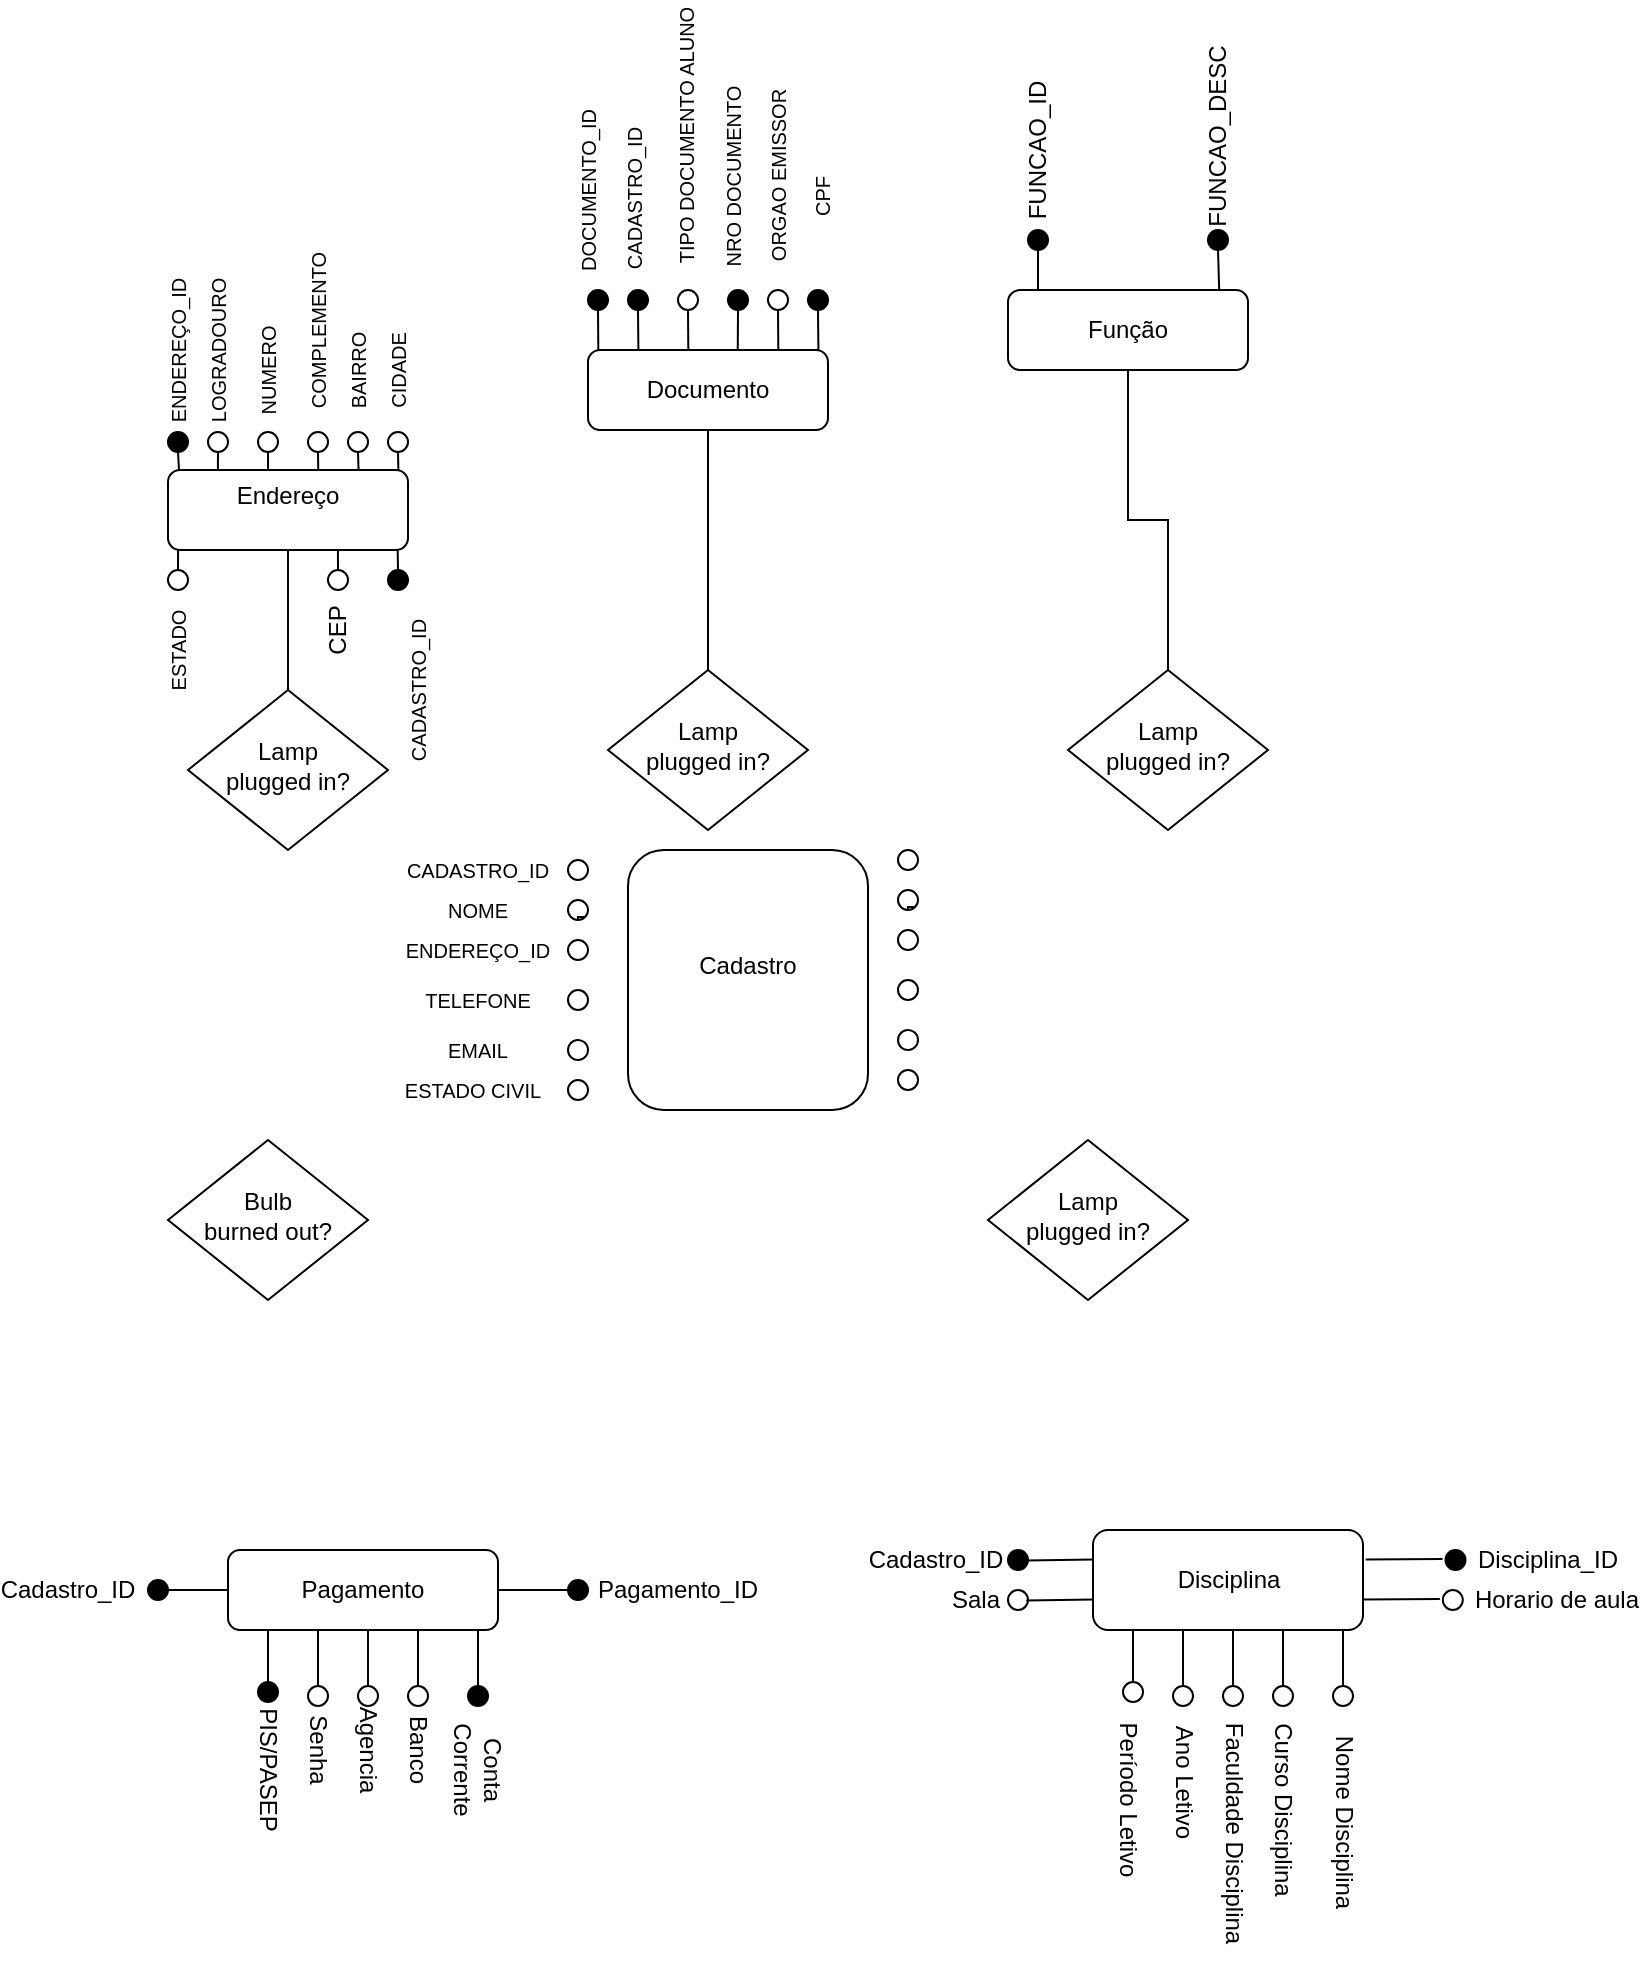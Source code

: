 <mxfile version="14.9.8" type="github">
  <diagram id="C5RBs43oDa-KdzZeNtuy" name="Page-1">
    <mxGraphModel dx="1581" dy="1414" grid="1" gridSize="10" guides="1" tooltips="1" connect="1" arrows="1" fold="1" page="1" pageScale="1" pageWidth="827" pageHeight="1169" math="0" shadow="0">
      <root>
        <mxCell id="WIyWlLk6GJQsqaUBKTNV-0" />
        <mxCell id="WIyWlLk6GJQsqaUBKTNV-1" parent="WIyWlLk6GJQsqaUBKTNV-0" />
        <mxCell id="n9vH3qTKTggAe4fT9s5i-17" style="edgeStyle=orthogonalEdgeStyle;rounded=0;orthogonalLoop=1;jettySize=auto;html=1;exitX=0.5;exitY=1;exitDx=0;exitDy=0;entryX=0.5;entryY=0;entryDx=0;entryDy=0;endArrow=none;endFill=0;" edge="1" parent="WIyWlLk6GJQsqaUBKTNV-1" source="WIyWlLk6GJQsqaUBKTNV-3" target="n9vH3qTKTggAe4fT9s5i-4">
          <mxGeometry relative="1" as="geometry" />
        </mxCell>
        <mxCell id="WIyWlLk6GJQsqaUBKTNV-3" value="&lt;div&gt;Endereço&lt;/div&gt;&lt;div&gt;&lt;br&gt;&lt;/div&gt;" style="rounded=1;whiteSpace=wrap;html=1;fontSize=12;glass=0;strokeWidth=1;shadow=0;" parent="WIyWlLk6GJQsqaUBKTNV-1" vertex="1">
          <mxGeometry x="30" y="170" width="120" height="40" as="geometry" />
        </mxCell>
        <mxCell id="WIyWlLk6GJQsqaUBKTNV-6" value="Lamp&lt;br&gt;plugged in?" style="rhombus;whiteSpace=wrap;html=1;shadow=0;fontFamily=Helvetica;fontSize=12;align=center;strokeWidth=1;spacing=6;spacingTop=-4;" parent="WIyWlLk6GJQsqaUBKTNV-1" vertex="1">
          <mxGeometry x="440" y="505" width="100" height="80" as="geometry" />
        </mxCell>
        <mxCell id="WIyWlLk6GJQsqaUBKTNV-7" value="&lt;div&gt;Cadastro&lt;/div&gt;&lt;div&gt;&lt;br&gt;&lt;/div&gt;" style="rounded=1;whiteSpace=wrap;html=1;fontSize=12;glass=0;strokeWidth=1;shadow=0;" parent="WIyWlLk6GJQsqaUBKTNV-1" vertex="1">
          <mxGeometry x="260" y="360" width="120" height="130" as="geometry" />
        </mxCell>
        <mxCell id="WIyWlLk6GJQsqaUBKTNV-10" value="Bulb&lt;br&gt;burned out?" style="rhombus;whiteSpace=wrap;html=1;shadow=0;fontFamily=Helvetica;fontSize=12;align=center;strokeWidth=1;spacing=6;spacingTop=-4;" parent="WIyWlLk6GJQsqaUBKTNV-1" vertex="1">
          <mxGeometry x="30" y="505" width="100" height="80" as="geometry" />
        </mxCell>
        <mxCell id="n9vH3qTKTggAe4fT9s5i-65" style="edgeStyle=orthogonalEdgeStyle;rounded=0;orthogonalLoop=1;jettySize=auto;html=1;exitX=0.5;exitY=1;exitDx=0;exitDy=0;entryX=0.5;entryY=0;entryDx=0;entryDy=0;endArrow=none;endFill=0;" edge="1" parent="WIyWlLk6GJQsqaUBKTNV-1" source="WIyWlLk6GJQsqaUBKTNV-11" target="n9vH3qTKTggAe4fT9s5i-3">
          <mxGeometry relative="1" as="geometry" />
        </mxCell>
        <mxCell id="WIyWlLk6GJQsqaUBKTNV-11" value="Documento" style="rounded=1;whiteSpace=wrap;html=1;fontSize=12;glass=0;strokeWidth=1;shadow=0;" parent="WIyWlLk6GJQsqaUBKTNV-1" vertex="1">
          <mxGeometry x="240" y="110" width="120" height="40" as="geometry" />
        </mxCell>
        <mxCell id="WIyWlLk6GJQsqaUBKTNV-12" value="Pagamento" style="rounded=1;whiteSpace=wrap;html=1;fontSize=12;glass=0;strokeWidth=1;shadow=0;" parent="WIyWlLk6GJQsqaUBKTNV-1" vertex="1">
          <mxGeometry x="60" y="710" width="135" height="40" as="geometry" />
        </mxCell>
        <mxCell id="n9vH3qTKTggAe4fT9s5i-1" value="&lt;div&gt;Função&lt;/div&gt;" style="rounded=1;whiteSpace=wrap;html=1;fontSize=12;glass=0;strokeWidth=1;shadow=0;" vertex="1" parent="WIyWlLk6GJQsqaUBKTNV-1">
          <mxGeometry x="450" y="80" width="120" height="40" as="geometry" />
        </mxCell>
        <mxCell id="n9vH3qTKTggAe4fT9s5i-5" value="" style="ellipse;whiteSpace=wrap;html=1;aspect=fixed;" vertex="1" parent="WIyWlLk6GJQsqaUBKTNV-1">
          <mxGeometry x="50" y="151" width="10" height="10" as="geometry" />
        </mxCell>
        <mxCell id="n9vH3qTKTggAe4fT9s5i-6" value="" style="ellipse;whiteSpace=wrap;html=1;aspect=fixed;fillColor=#000000;" vertex="1" parent="WIyWlLk6GJQsqaUBKTNV-1">
          <mxGeometry x="30" y="151" width="10" height="10" as="geometry" />
        </mxCell>
        <mxCell id="n9vH3qTKTggAe4fT9s5i-7" value="" style="ellipse;whiteSpace=wrap;html=1;aspect=fixed;" vertex="1" parent="WIyWlLk6GJQsqaUBKTNV-1">
          <mxGeometry x="75" y="151" width="10" height="10" as="geometry" />
        </mxCell>
        <mxCell id="n9vH3qTKTggAe4fT9s5i-8" value="" style="ellipse;whiteSpace=wrap;html=1;aspect=fixed;" vertex="1" parent="WIyWlLk6GJQsqaUBKTNV-1">
          <mxGeometry x="100" y="151" width="10" height="10" as="geometry" />
        </mxCell>
        <mxCell id="n9vH3qTKTggAe4fT9s5i-9" value="" style="ellipse;whiteSpace=wrap;html=1;aspect=fixed;" vertex="1" parent="WIyWlLk6GJQsqaUBKTNV-1">
          <mxGeometry x="120" y="151" width="10" height="10" as="geometry" />
        </mxCell>
        <mxCell id="n9vH3qTKTggAe4fT9s5i-10" value="" style="ellipse;whiteSpace=wrap;html=1;aspect=fixed;" vertex="1" parent="WIyWlLk6GJQsqaUBKTNV-1">
          <mxGeometry x="140" y="151" width="10" height="10" as="geometry" />
        </mxCell>
        <mxCell id="n9vH3qTKTggAe4fT9s5i-13" value="" style="ellipse;whiteSpace=wrap;html=1;aspect=fixed;" vertex="1" parent="WIyWlLk6GJQsqaUBKTNV-1">
          <mxGeometry x="30" y="220" width="10" height="10" as="geometry" />
        </mxCell>
        <mxCell id="n9vH3qTKTggAe4fT9s5i-14" value="" style="ellipse;whiteSpace=wrap;html=1;aspect=fixed;" vertex="1" parent="WIyWlLk6GJQsqaUBKTNV-1">
          <mxGeometry x="110" y="220" width="10" height="10" as="geometry" />
        </mxCell>
        <mxCell id="n9vH3qTKTggAe4fT9s5i-16" value="" style="ellipse;whiteSpace=wrap;html=1;aspect=fixed;fillColor=#000000;" vertex="1" parent="WIyWlLk6GJQsqaUBKTNV-1">
          <mxGeometry x="140" y="220" width="10" height="10" as="geometry" />
        </mxCell>
        <mxCell id="n9vH3qTKTggAe4fT9s5i-40" value="" style="ellipse;whiteSpace=wrap;html=1;aspect=fixed;fillColor=#000000;" vertex="1" parent="WIyWlLk6GJQsqaUBKTNV-1">
          <mxGeometry x="260" y="80" width="10" height="10" as="geometry" />
        </mxCell>
        <mxCell id="n9vH3qTKTggAe4fT9s5i-41" value="" style="ellipse;whiteSpace=wrap;html=1;aspect=fixed;fillColor=#000000;" vertex="1" parent="WIyWlLk6GJQsqaUBKTNV-1">
          <mxGeometry x="240" y="80" width="10" height="10" as="geometry" />
        </mxCell>
        <mxCell id="n9vH3qTKTggAe4fT9s5i-42" value="" style="ellipse;whiteSpace=wrap;html=1;aspect=fixed;" vertex="1" parent="WIyWlLk6GJQsqaUBKTNV-1">
          <mxGeometry x="285" y="80" width="10" height="10" as="geometry" />
        </mxCell>
        <mxCell id="n9vH3qTKTggAe4fT9s5i-43" value="" style="ellipse;whiteSpace=wrap;html=1;aspect=fixed;fillColor=#000000;" vertex="1" parent="WIyWlLk6GJQsqaUBKTNV-1">
          <mxGeometry x="310" y="80" width="10" height="10" as="geometry" />
        </mxCell>
        <mxCell id="n9vH3qTKTggAe4fT9s5i-44" value="" style="ellipse;whiteSpace=wrap;html=1;aspect=fixed;" vertex="1" parent="WIyWlLk6GJQsqaUBKTNV-1">
          <mxGeometry x="330" y="80" width="10" height="10" as="geometry" />
        </mxCell>
        <mxCell id="n9vH3qTKTggAe4fT9s5i-45" value="" style="ellipse;whiteSpace=wrap;html=1;aspect=fixed;fillColor=#000000;" vertex="1" parent="WIyWlLk6GJQsqaUBKTNV-1">
          <mxGeometry x="350" y="80" width="10" height="10" as="geometry" />
        </mxCell>
        <mxCell id="n9vH3qTKTggAe4fT9s5i-66" value="" style="ellipse;whiteSpace=wrap;html=1;aspect=fixed;fillColor=#000000;" vertex="1" parent="WIyWlLk6GJQsqaUBKTNV-1">
          <mxGeometry x="460" y="50" width="10" height="10" as="geometry" />
        </mxCell>
        <mxCell id="n9vH3qTKTggAe4fT9s5i-67" value="" style="ellipse;whiteSpace=wrap;html=1;aspect=fixed;fillColor=#000000;" vertex="1" parent="WIyWlLk6GJQsqaUBKTNV-1">
          <mxGeometry x="550" y="50" width="10" height="10" as="geometry" />
        </mxCell>
        <mxCell id="n9vH3qTKTggAe4fT9s5i-2" value="Lamp&lt;br&gt;plugged in?" style="rhombus;whiteSpace=wrap;html=1;shadow=0;fontFamily=Helvetica;fontSize=12;align=center;strokeWidth=1;spacing=6;spacingTop=-4;" vertex="1" parent="WIyWlLk6GJQsqaUBKTNV-1">
          <mxGeometry x="480" y="270" width="100" height="80" as="geometry" />
        </mxCell>
        <mxCell id="n9vH3qTKTggAe4fT9s5i-3" value="Lamp&lt;br&gt;plugged in?" style="rhombus;whiteSpace=wrap;html=1;shadow=0;fontFamily=Helvetica;fontSize=12;align=center;strokeWidth=1;spacing=6;spacingTop=-4;" vertex="1" parent="WIyWlLk6GJQsqaUBKTNV-1">
          <mxGeometry x="250" y="270" width="100" height="80" as="geometry" />
        </mxCell>
        <mxCell id="n9vH3qTKTggAe4fT9s5i-4" value="Lamp&lt;br&gt;plugged in?" style="rhombus;whiteSpace=wrap;html=1;shadow=0;fontFamily=Helvetica;fontSize=12;align=center;strokeWidth=1;spacing=6;spacingTop=-4;" vertex="1" parent="WIyWlLk6GJQsqaUBKTNV-1">
          <mxGeometry x="40" y="280" width="100" height="80" as="geometry" />
        </mxCell>
        <mxCell id="n9vH3qTKTggAe4fT9s5i-46" value="&lt;font style=&quot;font-size: 10px&quot;&gt;ESTADO&lt;/font&gt;" style="text;html=1;strokeColor=none;fillColor=none;align=center;verticalAlign=middle;whiteSpace=wrap;rounded=0;rotation=-90;" vertex="1" parent="WIyWlLk6GJQsqaUBKTNV-1">
          <mxGeometry x="15" y="250" width="40" height="20" as="geometry" />
        </mxCell>
        <mxCell id="n9vH3qTKTggAe4fT9s5i-47" value="&lt;div&gt;&lt;font style=&quot;font-size: 10px&quot;&gt;LOGRADOURO&lt;/font&gt;&lt;/div&gt;" style="text;html=1;strokeColor=none;fillColor=none;align=center;verticalAlign=middle;whiteSpace=wrap;rounded=0;rotation=-90;" vertex="1" parent="WIyWlLk6GJQsqaUBKTNV-1">
          <mxGeometry x="35" y="100" width="40" height="20" as="geometry" />
        </mxCell>
        <mxCell id="n9vH3qTKTggAe4fT9s5i-48" value="&lt;font style=&quot;font-size: 10px&quot;&gt;NUMERO&lt;/font&gt;" style="text;html=1;strokeColor=none;fillColor=none;align=center;verticalAlign=middle;whiteSpace=wrap;rounded=0;rotation=-90;" vertex="1" parent="WIyWlLk6GJQsqaUBKTNV-1">
          <mxGeometry x="60" y="110" width="40" height="20" as="geometry" />
        </mxCell>
        <mxCell id="n9vH3qTKTggAe4fT9s5i-50" value="&lt;font style=&quot;font-size: 10px&quot;&gt;COMPLEMENTO&lt;/font&gt;" style="text;html=1;strokeColor=none;fillColor=none;align=center;verticalAlign=middle;whiteSpace=wrap;rounded=0;rotation=-90;" vertex="1" parent="WIyWlLk6GJQsqaUBKTNV-1">
          <mxGeometry x="85" y="90" width="40" height="20" as="geometry" />
        </mxCell>
        <mxCell id="n9vH3qTKTggAe4fT9s5i-51" value="&lt;font style=&quot;font-size: 10px&quot;&gt;BAIRRO&lt;/font&gt;" style="text;html=1;strokeColor=none;fillColor=none;align=center;verticalAlign=middle;whiteSpace=wrap;rounded=0;rotation=-90;" vertex="1" parent="WIyWlLk6GJQsqaUBKTNV-1">
          <mxGeometry x="105" y="110" width="40" height="20" as="geometry" />
        </mxCell>
        <mxCell id="n9vH3qTKTggAe4fT9s5i-52" value="&lt;font style=&quot;font-size: 10px&quot;&gt;CIDADE&lt;/font&gt;" style="text;html=1;strokeColor=none;fillColor=none;align=center;verticalAlign=middle;whiteSpace=wrap;rounded=0;rotation=270;" vertex="1" parent="WIyWlLk6GJQsqaUBKTNV-1">
          <mxGeometry x="125" y="110" width="40" height="20" as="geometry" />
        </mxCell>
        <mxCell id="iqqsQsVCbm3DrwrEXU3c-1" value="" style="ellipse;whiteSpace=wrap;html=1;aspect=fixed;fillColor=#000000;" vertex="1" parent="WIyWlLk6GJQsqaUBKTNV-1">
          <mxGeometry x="20" y="725" width="10" height="10" as="geometry" />
        </mxCell>
        <mxCell id="n9vH3qTKTggAe4fT9s5i-54" value="&lt;font style=&quot;font-size: 10px&quot;&gt;ENDEREÇO_ID&lt;/font&gt;" style="text;html=1;strokeColor=none;fillColor=none;align=center;verticalAlign=middle;whiteSpace=wrap;rounded=0;rotation=-90;" vertex="1" parent="WIyWlLk6GJQsqaUBKTNV-1">
          <mxGeometry x="15" y="100" width="40" height="20" as="geometry" />
        </mxCell>
        <mxCell id="iqqsQsVCbm3DrwrEXU3c-6" value="" style="endArrow=none;html=1;entryX=1;entryY=0.5;entryDx=0;entryDy=0;exitX=0;exitY=0.5;exitDx=0;exitDy=0;" edge="1" parent="WIyWlLk6GJQsqaUBKTNV-1" source="WIyWlLk6GJQsqaUBKTNV-12" target="iqqsQsVCbm3DrwrEXU3c-1">
          <mxGeometry width="50" height="50" relative="1" as="geometry">
            <mxPoint x="77.5" y="829" as="sourcePoint" />
            <mxPoint x="87.5" y="800" as="targetPoint" />
          </mxGeometry>
        </mxCell>
        <mxCell id="n9vH3qTKTggAe4fT9s5i-55" value="CEP" style="text;html=1;strokeColor=none;fillColor=none;align=center;verticalAlign=middle;whiteSpace=wrap;rounded=0;rotation=-90;" vertex="1" parent="WIyWlLk6GJQsqaUBKTNV-1">
          <mxGeometry x="95" y="240" width="40" height="20" as="geometry" />
        </mxCell>
        <mxCell id="iqqsQsVCbm3DrwrEXU3c-9" value="" style="ellipse;whiteSpace=wrap;html=1;aspect=fixed;fillColor=#000000;" vertex="1" parent="WIyWlLk6GJQsqaUBKTNV-1">
          <mxGeometry x="230" y="725" width="10" height="10" as="geometry" />
        </mxCell>
        <mxCell id="n9vH3qTKTggAe4fT9s5i-56" value="&lt;font style=&quot;font-size: 10px&quot;&gt;CADASTRO_ID&lt;/font&gt;" style="text;html=1;strokeColor=none;fillColor=none;align=center;verticalAlign=middle;whiteSpace=wrap;rounded=0;rotation=0;" vertex="1" parent="WIyWlLk6GJQsqaUBKTNV-1">
          <mxGeometry x="165" y="360" width="40" height="20" as="geometry" />
        </mxCell>
        <mxCell id="n9vH3qTKTggAe4fT9s5i-57" value="&lt;font style=&quot;font-size: 10px&quot;&gt;DOCUMENTO_ID&lt;/font&gt;" style="text;html=1;strokeColor=none;fillColor=none;align=center;verticalAlign=middle;whiteSpace=wrap;rounded=0;rotation=-90;" vertex="1" parent="WIyWlLk6GJQsqaUBKTNV-1">
          <mxGeometry x="220" y="20" width="40" height="20" as="geometry" />
        </mxCell>
        <mxCell id="iqqsQsVCbm3DrwrEXU3c-10" value="" style="endArrow=none;html=1;entryX=0;entryY=0.5;entryDx=0;entryDy=0;exitX=1;exitY=0.5;exitDx=0;exitDy=0;" edge="1" parent="WIyWlLk6GJQsqaUBKTNV-1" source="WIyWlLk6GJQsqaUBKTNV-12" target="iqqsQsVCbm3DrwrEXU3c-9">
          <mxGeometry width="50" height="50" relative="1" as="geometry">
            <mxPoint x="340" y="745" as="sourcePoint" />
            <mxPoint x="357.5" y="815" as="targetPoint" />
            <Array as="points">
              <mxPoint x="235" y="730" />
            </Array>
          </mxGeometry>
        </mxCell>
        <mxCell id="n9vH3qTKTggAe4fT9s5i-59" value="&lt;font style=&quot;font-size: 10px&quot;&gt;CADASTRO_ID&lt;/font&gt;" style="text;html=1;strokeColor=none;fillColor=none;align=center;verticalAlign=middle;whiteSpace=wrap;rounded=0;rotation=-90;" vertex="1" parent="WIyWlLk6GJQsqaUBKTNV-1">
          <mxGeometry x="243" y="24" width="40" height="20" as="geometry" />
        </mxCell>
        <mxCell id="iqqsQsVCbm3DrwrEXU3c-11" value="" style="ellipse;whiteSpace=wrap;html=1;aspect=fixed;fillColor=#000000;" vertex="1" parent="WIyWlLk6GJQsqaUBKTNV-1">
          <mxGeometry x="75" y="776" width="10" height="10" as="geometry" />
        </mxCell>
        <mxCell id="n9vH3qTKTggAe4fT9s5i-60" value="&lt;font style=&quot;font-size: 10px&quot;&gt;TIPO DOCUMENTO ALUNO&lt;/font&gt;" style="text;html=1;strokeColor=none;fillColor=none;align=center;verticalAlign=middle;whiteSpace=wrap;rounded=0;rotation=-90;" vertex="1" parent="WIyWlLk6GJQsqaUBKTNV-1">
          <mxGeometry x="221.5" y="-7" width="135" height="20" as="geometry" />
        </mxCell>
        <mxCell id="iqqsQsVCbm3DrwrEXU3c-13" value="" style="endArrow=none;html=1;entryX=0.926;entryY=1.05;entryDx=0;entryDy=0;entryPerimeter=0;exitX=0.5;exitY=0;exitDx=0;exitDy=0;" edge="1" parent="WIyWlLk6GJQsqaUBKTNV-1" source="iqqsQsVCbm3DrwrEXU3c-11">
          <mxGeometry width="50" height="50" relative="1" as="geometry">
            <mxPoint x="65" y="878" as="sourcePoint" />
            <mxPoint x="80.01" y="750" as="targetPoint" />
          </mxGeometry>
        </mxCell>
        <mxCell id="n9vH3qTKTggAe4fT9s5i-61" value="&lt;font style=&quot;font-size: 10px&quot;&gt;NRO DOCUMENTO&lt;/font&gt;" style="text;html=1;strokeColor=none;fillColor=none;align=center;verticalAlign=middle;whiteSpace=wrap;rounded=0;rotation=-90;" vertex="1" parent="WIyWlLk6GJQsqaUBKTNV-1">
          <mxGeometry x="255" y="13" width="115" height="20" as="geometry" />
        </mxCell>
        <mxCell id="iqqsQsVCbm3DrwrEXU3c-18" value="" style="ellipse;whiteSpace=wrap;html=1;aspect=fixed;" vertex="1" parent="WIyWlLk6GJQsqaUBKTNV-1">
          <mxGeometry x="100" y="778" width="10" height="10" as="geometry" />
        </mxCell>
        <mxCell id="n9vH3qTKTggAe4fT9s5i-63" value="&lt;font style=&quot;font-size: 10px&quot;&gt;ORGAO EMISSOR&lt;/font&gt;" style="text;html=1;strokeColor=none;fillColor=none;align=center;verticalAlign=middle;whiteSpace=wrap;rounded=0;rotation=-90;" vertex="1" parent="WIyWlLk6GJQsqaUBKTNV-1">
          <mxGeometry x="277.5" y="13" width="115" height="20" as="geometry" />
        </mxCell>
        <mxCell id="iqqsQsVCbm3DrwrEXU3c-19" value="" style="endArrow=none;html=1;entryX=0.926;entryY=1.05;entryDx=0;entryDy=0;entryPerimeter=0;exitX=0.5;exitY=0;exitDx=0;exitDy=0;" edge="1" parent="WIyWlLk6GJQsqaUBKTNV-1" source="iqqsQsVCbm3DrwrEXU3c-18">
          <mxGeometry width="50" height="50" relative="1" as="geometry">
            <mxPoint x="90" y="878" as="sourcePoint" />
            <mxPoint x="105.01" y="750" as="targetPoint" />
          </mxGeometry>
        </mxCell>
        <mxCell id="n9vH3qTKTggAe4fT9s5i-64" value="&lt;font style=&quot;font-size: 10px&quot;&gt;CPF&lt;/font&gt;" style="text;html=1;strokeColor=none;fillColor=none;align=center;verticalAlign=middle;whiteSpace=wrap;rounded=0;rotation=-90;" vertex="1" parent="WIyWlLk6GJQsqaUBKTNV-1">
          <mxGeometry x="319.5" y="23.5" width="74" height="20" as="geometry" />
        </mxCell>
        <mxCell id="iqqsQsVCbm3DrwrEXU3c-20" value="" style="ellipse;whiteSpace=wrap;html=1;aspect=fixed;" vertex="1" parent="WIyWlLk6GJQsqaUBKTNV-1">
          <mxGeometry x="150" y="778" width="10" height="10" as="geometry" />
        </mxCell>
        <mxCell id="iqqsQsVCbm3DrwrEXU3c-21" value="" style="endArrow=none;html=1;entryX=0.926;entryY=1.05;entryDx=0;entryDy=0;entryPerimeter=0;exitX=0.5;exitY=0;exitDx=0;exitDy=0;" edge="1" parent="WIyWlLk6GJQsqaUBKTNV-1" source="iqqsQsVCbm3DrwrEXU3c-20">
          <mxGeometry width="50" height="50" relative="1" as="geometry">
            <mxPoint x="140" y="878" as="sourcePoint" />
            <mxPoint x="155.01" y="750" as="targetPoint" />
          </mxGeometry>
        </mxCell>
        <mxCell id="iqqsQsVCbm3DrwrEXU3c-22" value="" style="ellipse;whiteSpace=wrap;html=1;aspect=fixed;fillColor=#000000;" vertex="1" parent="WIyWlLk6GJQsqaUBKTNV-1">
          <mxGeometry x="180" y="778" width="10" height="10" as="geometry" />
        </mxCell>
        <mxCell id="n9vH3qTKTggAe4fT9s5i-68" value="FUNCAO_ID" style="text;html=1;strokeColor=none;fillColor=none;align=center;verticalAlign=middle;whiteSpace=wrap;rounded=0;rotation=-90;" vertex="1" parent="WIyWlLk6GJQsqaUBKTNV-1">
          <mxGeometry x="428" width="74" height="20" as="geometry" />
        </mxCell>
        <mxCell id="iqqsQsVCbm3DrwrEXU3c-23" value="" style="endArrow=none;html=1;entryX=0.926;entryY=1.05;entryDx=0;entryDy=0;entryPerimeter=0;exitX=0.5;exitY=0;exitDx=0;exitDy=0;" edge="1" parent="WIyWlLk6GJQsqaUBKTNV-1" source="iqqsQsVCbm3DrwrEXU3c-22">
          <mxGeometry width="50" height="50" relative="1" as="geometry">
            <mxPoint x="170" y="878" as="sourcePoint" />
            <mxPoint x="185.01" y="750" as="targetPoint" />
          </mxGeometry>
        </mxCell>
        <mxCell id="iqqsQsVCbm3DrwrEXU3c-24" value="" style="ellipse;whiteSpace=wrap;html=1;aspect=fixed;" vertex="1" parent="WIyWlLk6GJQsqaUBKTNV-1">
          <mxGeometry x="125" y="778" width="10" height="10" as="geometry" />
        </mxCell>
        <mxCell id="iqqsQsVCbm3DrwrEXU3c-25" value="" style="endArrow=none;html=1;entryX=0.926;entryY=1.05;entryDx=0;entryDy=0;entryPerimeter=0;exitX=0.5;exitY=0;exitDx=0;exitDy=0;" edge="1" parent="WIyWlLk6GJQsqaUBKTNV-1" source="iqqsQsVCbm3DrwrEXU3c-24">
          <mxGeometry width="50" height="50" relative="1" as="geometry">
            <mxPoint x="115" y="878" as="sourcePoint" />
            <mxPoint x="130.01" y="750" as="targetPoint" />
          </mxGeometry>
        </mxCell>
        <mxCell id="iqqsQsVCbm3DrwrEXU3c-26" value="Pagamento_ID" style="text;html=1;strokeColor=none;fillColor=none;align=center;verticalAlign=middle;whiteSpace=wrap;rounded=0;" vertex="1" parent="WIyWlLk6GJQsqaUBKTNV-1">
          <mxGeometry x="265" y="720" width="40" height="20" as="geometry" />
        </mxCell>
        <mxCell id="iqqsQsVCbm3DrwrEXU3c-27" value="Cadastro_ID" style="text;html=1;strokeColor=none;fillColor=none;align=center;verticalAlign=middle;whiteSpace=wrap;rounded=0;rotation=0;" vertex="1" parent="WIyWlLk6GJQsqaUBKTNV-1">
          <mxGeometry x="-40" y="720" width="40" height="20" as="geometry" />
        </mxCell>
        <mxCell id="iqqsQsVCbm3DrwrEXU3c-28" value="PIS/PASEP" style="text;html=1;strokeColor=none;fillColor=none;align=center;verticalAlign=middle;whiteSpace=wrap;rounded=0;rotation=90;" vertex="1" parent="WIyWlLk6GJQsqaUBKTNV-1">
          <mxGeometry x="60" y="810" width="40" height="20" as="geometry" />
        </mxCell>
        <mxCell id="iqqsQsVCbm3DrwrEXU3c-30" value="Conta Corrente" style="text;html=1;strokeColor=none;fillColor=none;align=center;verticalAlign=middle;whiteSpace=wrap;rounded=0;rotation=90;" vertex="1" parent="WIyWlLk6GJQsqaUBKTNV-1">
          <mxGeometry x="165" y="810" width="40" height="20" as="geometry" />
        </mxCell>
        <mxCell id="iqqsQsVCbm3DrwrEXU3c-31" value="Banco" style="text;html=1;strokeColor=none;fillColor=none;align=center;verticalAlign=middle;whiteSpace=wrap;rounded=0;rotation=90;" vertex="1" parent="WIyWlLk6GJQsqaUBKTNV-1">
          <mxGeometry x="135" y="800" width="40" height="20" as="geometry" />
        </mxCell>
        <mxCell id="iqqsQsVCbm3DrwrEXU3c-32" value="Agencia" style="text;html=1;strokeColor=none;fillColor=none;align=center;verticalAlign=middle;whiteSpace=wrap;rounded=0;rotation=90;" vertex="1" parent="WIyWlLk6GJQsqaUBKTNV-1">
          <mxGeometry x="110" y="800" width="40" height="20" as="geometry" />
        </mxCell>
        <mxCell id="iqqsQsVCbm3DrwrEXU3c-33" value="Senha" style="text;html=1;strokeColor=none;fillColor=none;align=center;verticalAlign=middle;whiteSpace=wrap;rounded=0;rotation=90;" vertex="1" parent="WIyWlLk6GJQsqaUBKTNV-1">
          <mxGeometry x="85" y="800" width="40" height="20" as="geometry" />
        </mxCell>
        <mxCell id="iqqsQsVCbm3DrwrEXU3c-34" value="Disciplina" style="rounded=1;whiteSpace=wrap;html=1;fontSize=12;glass=0;strokeWidth=1;shadow=0;" vertex="1" parent="WIyWlLk6GJQsqaUBKTNV-1">
          <mxGeometry x="492.5" y="700" width="135" height="50" as="geometry" />
        </mxCell>
        <mxCell id="iqqsQsVCbm3DrwrEXU3c-37" value="" style="ellipse;whiteSpace=wrap;html=1;aspect=fixed;fillColor=#000000;" vertex="1" parent="WIyWlLk6GJQsqaUBKTNV-1">
          <mxGeometry x="668.75" y="710" width="10" height="10" as="geometry" />
        </mxCell>
        <mxCell id="iqqsQsVCbm3DrwrEXU3c-39" value="" style="ellipse;whiteSpace=wrap;html=1;aspect=fixed;fillColor=#FFFFFF;" vertex="1" parent="WIyWlLk6GJQsqaUBKTNV-1">
          <mxGeometry x="507.5" y="776" width="10" height="10" as="geometry" />
        </mxCell>
        <mxCell id="iqqsQsVCbm3DrwrEXU3c-40" value="" style="endArrow=none;html=1;entryX=0.926;entryY=1.05;entryDx=0;entryDy=0;entryPerimeter=0;exitX=0.5;exitY=0;exitDx=0;exitDy=0;" edge="1" parent="WIyWlLk6GJQsqaUBKTNV-1" source="iqqsQsVCbm3DrwrEXU3c-39">
          <mxGeometry width="50" height="50" relative="1" as="geometry">
            <mxPoint x="497.5" y="878" as="sourcePoint" />
            <mxPoint x="512.51" y="750" as="targetPoint" />
          </mxGeometry>
        </mxCell>
        <mxCell id="iqqsQsVCbm3DrwrEXU3c-41" value="" style="ellipse;whiteSpace=wrap;html=1;aspect=fixed;" vertex="1" parent="WIyWlLk6GJQsqaUBKTNV-1">
          <mxGeometry x="532.5" y="778" width="10" height="10" as="geometry" />
        </mxCell>
        <mxCell id="iqqsQsVCbm3DrwrEXU3c-42" value="" style="endArrow=none;html=1;entryX=0.926;entryY=1.05;entryDx=0;entryDy=0;entryPerimeter=0;exitX=0.5;exitY=0;exitDx=0;exitDy=0;" edge="1" parent="WIyWlLk6GJQsqaUBKTNV-1" source="iqqsQsVCbm3DrwrEXU3c-41">
          <mxGeometry width="50" height="50" relative="1" as="geometry">
            <mxPoint x="522.5" y="878" as="sourcePoint" />
            <mxPoint x="537.51" y="750" as="targetPoint" />
          </mxGeometry>
        </mxCell>
        <mxCell id="iqqsQsVCbm3DrwrEXU3c-43" value="" style="ellipse;whiteSpace=wrap;html=1;aspect=fixed;" vertex="1" parent="WIyWlLk6GJQsqaUBKTNV-1">
          <mxGeometry x="582.5" y="778" width="10" height="10" as="geometry" />
        </mxCell>
        <mxCell id="iqqsQsVCbm3DrwrEXU3c-44" value="" style="endArrow=none;html=1;entryX=0.926;entryY=1.05;entryDx=0;entryDy=0;entryPerimeter=0;exitX=0.5;exitY=0;exitDx=0;exitDy=0;" edge="1" parent="WIyWlLk6GJQsqaUBKTNV-1" source="iqqsQsVCbm3DrwrEXU3c-43">
          <mxGeometry width="50" height="50" relative="1" as="geometry">
            <mxPoint x="572.5" y="878" as="sourcePoint" />
            <mxPoint x="587.51" y="750" as="targetPoint" />
          </mxGeometry>
        </mxCell>
        <mxCell id="iqqsQsVCbm3DrwrEXU3c-45" value="" style="ellipse;whiteSpace=wrap;html=1;aspect=fixed;fillColor=#FFFFFF;" vertex="1" parent="WIyWlLk6GJQsqaUBKTNV-1">
          <mxGeometry x="612.5" y="778" width="10" height="10" as="geometry" />
        </mxCell>
        <mxCell id="iqqsQsVCbm3DrwrEXU3c-46" value="" style="endArrow=none;html=1;entryX=0.926;entryY=1.05;entryDx=0;entryDy=0;entryPerimeter=0;exitX=0.5;exitY=0;exitDx=0;exitDy=0;" edge="1" parent="WIyWlLk6GJQsqaUBKTNV-1" source="iqqsQsVCbm3DrwrEXU3c-45">
          <mxGeometry width="50" height="50" relative="1" as="geometry">
            <mxPoint x="602.5" y="878" as="sourcePoint" />
            <mxPoint x="617.51" y="750" as="targetPoint" />
          </mxGeometry>
        </mxCell>
        <mxCell id="iqqsQsVCbm3DrwrEXU3c-47" value="" style="ellipse;whiteSpace=wrap;html=1;aspect=fixed;" vertex="1" parent="WIyWlLk6GJQsqaUBKTNV-1">
          <mxGeometry x="557.5" y="778" width="10" height="10" as="geometry" />
        </mxCell>
        <mxCell id="iqqsQsVCbm3DrwrEXU3c-48" value="" style="endArrow=none;html=1;entryX=0.926;entryY=1.05;entryDx=0;entryDy=0;entryPerimeter=0;exitX=0.5;exitY=0;exitDx=0;exitDy=0;" edge="1" parent="WIyWlLk6GJQsqaUBKTNV-1" source="iqqsQsVCbm3DrwrEXU3c-47">
          <mxGeometry width="50" height="50" relative="1" as="geometry">
            <mxPoint x="547.5" y="878" as="sourcePoint" />
            <mxPoint x="562.51" y="750" as="targetPoint" />
          </mxGeometry>
        </mxCell>
        <mxCell id="iqqsQsVCbm3DrwrEXU3c-49" value="Disciplina_ID" style="text;html=1;strokeColor=none;fillColor=none;align=center;verticalAlign=middle;whiteSpace=wrap;rounded=0;" vertex="1" parent="WIyWlLk6GJQsqaUBKTNV-1">
          <mxGeometry x="700" y="705" width="40" height="20" as="geometry" />
        </mxCell>
        <mxCell id="iqqsQsVCbm3DrwrEXU3c-50" value="Cadastro_ID" style="text;html=1;strokeColor=none;fillColor=none;align=center;verticalAlign=middle;whiteSpace=wrap;rounded=0;rotation=0;" vertex="1" parent="WIyWlLk6GJQsqaUBKTNV-1">
          <mxGeometry x="394" y="705" width="40" height="20" as="geometry" />
        </mxCell>
        <mxCell id="iqqsQsVCbm3DrwrEXU3c-51" value="Período Letivo" style="text;html=1;strokeColor=none;fillColor=none;align=center;verticalAlign=middle;whiteSpace=wrap;rounded=0;rotation=90;" vertex="1" parent="WIyWlLk6GJQsqaUBKTNV-1">
          <mxGeometry x="465" y="825" width="90" height="20" as="geometry" />
        </mxCell>
        <mxCell id="iqqsQsVCbm3DrwrEXU3c-52" value="Nome Disciplina" style="text;html=1;strokeColor=none;fillColor=none;align=center;verticalAlign=middle;whiteSpace=wrap;rounded=0;rotation=90;" vertex="1" parent="WIyWlLk6GJQsqaUBKTNV-1">
          <mxGeometry x="566.25" y="836.25" width="102.5" height="20" as="geometry" />
        </mxCell>
        <mxCell id="iqqsQsVCbm3DrwrEXU3c-53" value="Curso Disciplina" style="text;html=1;strokeColor=none;fillColor=none;align=center;verticalAlign=middle;whiteSpace=wrap;rounded=0;rotation=90;" vertex="1" parent="WIyWlLk6GJQsqaUBKTNV-1">
          <mxGeometry x="526.25" y="830" width="122.5" height="20" as="geometry" />
        </mxCell>
        <mxCell id="iqqsQsVCbm3DrwrEXU3c-54" value="Faculdade Disciplina" style="text;html=1;strokeColor=none;fillColor=none;align=center;verticalAlign=middle;whiteSpace=wrap;rounded=0;rotation=90;" vertex="1" parent="WIyWlLk6GJQsqaUBKTNV-1">
          <mxGeometry x="498.75" y="841.25" width="127.5" height="20" as="geometry" />
        </mxCell>
        <mxCell id="iqqsQsVCbm3DrwrEXU3c-55" value="Ano Letivo&lt;br&gt;" style="text;html=1;strokeColor=none;fillColor=none;align=center;verticalAlign=middle;whiteSpace=wrap;rounded=0;rotation=90;" vertex="1" parent="WIyWlLk6GJQsqaUBKTNV-1">
          <mxGeometry x="501.25" y="816.25" width="72.5" height="20" as="geometry" />
        </mxCell>
        <mxCell id="iqqsQsVCbm3DrwrEXU3c-56" value="" style="endArrow=none;html=1;entryX=-0.147;entryY=0.449;entryDx=0;entryDy=0;entryPerimeter=0;exitX=1.01;exitY=0.294;exitDx=0;exitDy=0;exitPerimeter=0;" edge="1" parent="WIyWlLk6GJQsqaUBKTNV-1" source="iqqsQsVCbm3DrwrEXU3c-34" target="iqqsQsVCbm3DrwrEXU3c-37">
          <mxGeometry width="50" height="50" relative="1" as="geometry">
            <mxPoint x="630" y="710" as="sourcePoint" />
            <mxPoint x="680" y="660" as="targetPoint" />
          </mxGeometry>
        </mxCell>
        <mxCell id="iqqsQsVCbm3DrwrEXU3c-57" value="" style="ellipse;whiteSpace=wrap;html=1;aspect=fixed;fillColor=#000000;" vertex="1" parent="WIyWlLk6GJQsqaUBKTNV-1">
          <mxGeometry x="450" y="710" width="10" height="10" as="geometry" />
        </mxCell>
        <mxCell id="iqqsQsVCbm3DrwrEXU3c-59" value="" style="endArrow=none;html=1;entryX=0.917;entryY=0.519;entryDx=0;entryDy=0;entryPerimeter=0;exitX=0.001;exitY=0.296;exitDx=0;exitDy=0;exitPerimeter=0;" edge="1" parent="WIyWlLk6GJQsqaUBKTNV-1" source="iqqsQsVCbm3DrwrEXU3c-34" target="iqqsQsVCbm3DrwrEXU3c-57">
          <mxGeometry width="50" height="50" relative="1" as="geometry">
            <mxPoint x="490" y="715" as="sourcePoint" />
            <mxPoint x="470" y="715" as="targetPoint" />
            <Array as="points" />
          </mxGeometry>
        </mxCell>
        <mxCell id="iqqsQsVCbm3DrwrEXU3c-60" value="Sala" style="text;html=1;strokeColor=none;fillColor=none;align=center;verticalAlign=middle;whiteSpace=wrap;rounded=0;rotation=0;" vertex="1" parent="WIyWlLk6GJQsqaUBKTNV-1">
          <mxGeometry x="414" y="725" width="40" height="20" as="geometry" />
        </mxCell>
        <mxCell id="iqqsQsVCbm3DrwrEXU3c-61" value="" style="ellipse;whiteSpace=wrap;html=1;aspect=fixed;fillColor=#FFFFFF;" vertex="1" parent="WIyWlLk6GJQsqaUBKTNV-1">
          <mxGeometry x="450" y="730" width="10" height="10" as="geometry" />
        </mxCell>
        <mxCell id="iqqsQsVCbm3DrwrEXU3c-62" value="" style="endArrow=none;html=1;entryX=0.917;entryY=0.519;entryDx=0;entryDy=0;entryPerimeter=0;exitX=0.001;exitY=0.296;exitDx=0;exitDy=0;exitPerimeter=0;" edge="1" parent="WIyWlLk6GJQsqaUBKTNV-1" target="iqqsQsVCbm3DrwrEXU3c-61">
          <mxGeometry width="50" height="50" relative="1" as="geometry">
            <mxPoint x="492.635" y="734.8" as="sourcePoint" />
            <mxPoint x="470" y="735" as="targetPoint" />
            <Array as="points" />
          </mxGeometry>
        </mxCell>
        <mxCell id="iqqsQsVCbm3DrwrEXU3c-63" value="" style="ellipse;whiteSpace=wrap;html=1;aspect=fixed;fillColor=#FFFFFF;" vertex="1" parent="WIyWlLk6GJQsqaUBKTNV-1">
          <mxGeometry x="667.4" y="730" width="10" height="10" as="geometry" />
        </mxCell>
        <mxCell id="iqqsQsVCbm3DrwrEXU3c-64" value="Horario de aula" style="text;html=1;strokeColor=none;fillColor=none;align=center;verticalAlign=middle;whiteSpace=wrap;rounded=0;" vertex="1" parent="WIyWlLk6GJQsqaUBKTNV-1">
          <mxGeometry x="678.75" y="725" width="91.35" height="20" as="geometry" />
        </mxCell>
        <mxCell id="iqqsQsVCbm3DrwrEXU3c-65" value="" style="endArrow=none;html=1;entryX=-0.147;entryY=0.449;entryDx=0;entryDy=0;entryPerimeter=0;exitX=1.01;exitY=0.294;exitDx=0;exitDy=0;exitPerimeter=0;" edge="1" parent="WIyWlLk6GJQsqaUBKTNV-1" target="iqqsQsVCbm3DrwrEXU3c-63">
          <mxGeometry width="50" height="50" relative="1" as="geometry">
            <mxPoint x="627.5" y="734.7" as="sourcePoint" />
            <mxPoint x="678.65" y="680" as="targetPoint" />
          </mxGeometry>
        </mxCell>
        <mxCell id="n9vH3qTKTggAe4fT9s5i-93" style="edgeStyle=orthogonalEdgeStyle;rounded=0;orthogonalLoop=1;jettySize=auto;html=1;exitX=0.5;exitY=1;exitDx=0;exitDy=0;entryX=0.5;entryY=0;entryDx=0;entryDy=0;endArrow=none;endFill=0;strokeColor=#000000;" edge="1" parent="WIyWlLk6GJQsqaUBKTNV-1" source="n9vH3qTKTggAe4fT9s5i-1" target="n9vH3qTKTggAe4fT9s5i-2">
          <mxGeometry relative="1" as="geometry" />
        </mxCell>
        <mxCell id="n9vH3qTKTggAe4fT9s5i-72" style="edgeStyle=orthogonalEdgeStyle;rounded=0;orthogonalLoop=1;jettySize=auto;html=1;exitX=0.5;exitY=1;exitDx=0;exitDy=0;entryX=0.208;entryY=0;entryDx=0;entryDy=0;entryPerimeter=0;endArrow=none;endFill=0;strokeColor=#000000;" edge="1" parent="WIyWlLk6GJQsqaUBKTNV-1" source="n9vH3qTKTggAe4fT9s5i-5" target="WIyWlLk6GJQsqaUBKTNV-3">
          <mxGeometry relative="1" as="geometry" />
        </mxCell>
        <mxCell id="n9vH3qTKTggAe4fT9s5i-71" style="edgeStyle=orthogonalEdgeStyle;rounded=0;orthogonalLoop=1;jettySize=auto;html=1;exitX=0.5;exitY=1;exitDx=0;exitDy=0;entryX=0.046;entryY=0.004;entryDx=0;entryDy=0;entryPerimeter=0;endArrow=none;endFill=0;" edge="1" parent="WIyWlLk6GJQsqaUBKTNV-1" source="n9vH3qTKTggAe4fT9s5i-6" target="WIyWlLk6GJQsqaUBKTNV-3">
          <mxGeometry relative="1" as="geometry" />
        </mxCell>
        <mxCell id="n9vH3qTKTggAe4fT9s5i-75" style="edgeStyle=orthogonalEdgeStyle;rounded=0;orthogonalLoop=1;jettySize=auto;html=1;exitX=0.5;exitY=1;exitDx=0;exitDy=0;entryX=0.417;entryY=0.002;entryDx=0;entryDy=0;entryPerimeter=0;endArrow=none;endFill=0;strokeColor=#000000;" edge="1" parent="WIyWlLk6GJQsqaUBKTNV-1" source="n9vH3qTKTggAe4fT9s5i-7" target="WIyWlLk6GJQsqaUBKTNV-3">
          <mxGeometry relative="1" as="geometry" />
        </mxCell>
        <mxCell id="n9vH3qTKTggAe4fT9s5i-76" style="edgeStyle=orthogonalEdgeStyle;rounded=0;orthogonalLoop=1;jettySize=auto;html=1;exitX=0.5;exitY=1;exitDx=0;exitDy=0;entryX=0.626;entryY=-0.006;entryDx=0;entryDy=0;entryPerimeter=0;endArrow=none;endFill=0;strokeColor=#000000;" edge="1" parent="WIyWlLk6GJQsqaUBKTNV-1" source="n9vH3qTKTggAe4fT9s5i-8" target="WIyWlLk6GJQsqaUBKTNV-3">
          <mxGeometry relative="1" as="geometry" />
        </mxCell>
        <mxCell id="n9vH3qTKTggAe4fT9s5i-77" style="edgeStyle=orthogonalEdgeStyle;rounded=0;orthogonalLoop=1;jettySize=auto;html=1;exitX=0.5;exitY=1;exitDx=0;exitDy=0;entryX=0.794;entryY=0.002;entryDx=0;entryDy=0;entryPerimeter=0;endArrow=none;endFill=0;strokeColor=#000000;" edge="1" parent="WIyWlLk6GJQsqaUBKTNV-1" source="n9vH3qTKTggAe4fT9s5i-9" target="WIyWlLk6GJQsqaUBKTNV-3">
          <mxGeometry relative="1" as="geometry" />
        </mxCell>
        <mxCell id="n9vH3qTKTggAe4fT9s5i-78" style="edgeStyle=orthogonalEdgeStyle;rounded=0;orthogonalLoop=1;jettySize=auto;html=1;exitX=0.5;exitY=1;exitDx=0;exitDy=0;entryX=0.96;entryY=0.01;entryDx=0;entryDy=0;entryPerimeter=0;endArrow=none;endFill=0;strokeColor=#000000;" edge="1" parent="WIyWlLk6GJQsqaUBKTNV-1" source="n9vH3qTKTggAe4fT9s5i-10" target="WIyWlLk6GJQsqaUBKTNV-3">
          <mxGeometry relative="1" as="geometry" />
        </mxCell>
        <mxCell id="n9vH3qTKTggAe4fT9s5i-81" style="edgeStyle=orthogonalEdgeStyle;rounded=0;orthogonalLoop=1;jettySize=auto;html=1;exitX=0.5;exitY=0;exitDx=0;exitDy=0;entryX=0.042;entryY=1;entryDx=0;entryDy=0;entryPerimeter=0;endArrow=none;endFill=0;strokeColor=#000000;" edge="1" parent="WIyWlLk6GJQsqaUBKTNV-1" source="n9vH3qTKTggAe4fT9s5i-13" target="WIyWlLk6GJQsqaUBKTNV-3">
          <mxGeometry relative="1" as="geometry" />
        </mxCell>
        <mxCell id="n9vH3qTKTggAe4fT9s5i-80" style="edgeStyle=orthogonalEdgeStyle;rounded=0;orthogonalLoop=1;jettySize=auto;html=1;exitX=0.5;exitY=0;exitDx=0;exitDy=0;entryX=0.708;entryY=1;entryDx=0;entryDy=0;entryPerimeter=0;endArrow=none;endFill=0;strokeColor=#000000;" edge="1" parent="WIyWlLk6GJQsqaUBKTNV-1" source="n9vH3qTKTggAe4fT9s5i-14" target="WIyWlLk6GJQsqaUBKTNV-3">
          <mxGeometry relative="1" as="geometry" />
        </mxCell>
        <mxCell id="n9vH3qTKTggAe4fT9s5i-79" style="edgeStyle=orthogonalEdgeStyle;rounded=0;orthogonalLoop=1;jettySize=auto;html=1;exitX=0.5;exitY=0;exitDx=0;exitDy=0;entryX=0.957;entryY=1.006;entryDx=0;entryDy=0;entryPerimeter=0;endArrow=none;endFill=0;strokeColor=#000000;" edge="1" parent="WIyWlLk6GJQsqaUBKTNV-1" source="n9vH3qTKTggAe4fT9s5i-16" target="WIyWlLk6GJQsqaUBKTNV-3">
          <mxGeometry relative="1" as="geometry" />
        </mxCell>
        <mxCell id="n9vH3qTKTggAe4fT9s5i-85" style="edgeStyle=orthogonalEdgeStyle;rounded=0;orthogonalLoop=1;jettySize=auto;html=1;exitX=0.5;exitY=1;exitDx=0;exitDy=0;entryX=0.21;entryY=-0.006;entryDx=0;entryDy=0;entryPerimeter=0;endArrow=none;endFill=0;strokeColor=#000000;" edge="1" parent="WIyWlLk6GJQsqaUBKTNV-1" source="n9vH3qTKTggAe4fT9s5i-40" target="WIyWlLk6GJQsqaUBKTNV-11">
          <mxGeometry relative="1" as="geometry" />
        </mxCell>
        <mxCell id="n9vH3qTKTggAe4fT9s5i-84" style="edgeStyle=orthogonalEdgeStyle;rounded=0;orthogonalLoop=1;jettySize=auto;html=1;exitX=0.5;exitY=1;exitDx=0;exitDy=0;entryX=0.043;entryY=-0.002;entryDx=0;entryDy=0;entryPerimeter=0;endArrow=none;endFill=0;strokeColor=#000000;" edge="1" parent="WIyWlLk6GJQsqaUBKTNV-1" source="n9vH3qTKTggAe4fT9s5i-41" target="WIyWlLk6GJQsqaUBKTNV-11">
          <mxGeometry relative="1" as="geometry" />
        </mxCell>
        <mxCell id="n9vH3qTKTggAe4fT9s5i-86" style="edgeStyle=orthogonalEdgeStyle;rounded=0;orthogonalLoop=1;jettySize=auto;html=1;exitX=0.5;exitY=1;exitDx=0;exitDy=0;entryX=0.418;entryY=0.002;entryDx=0;entryDy=0;entryPerimeter=0;endArrow=none;endFill=0;strokeColor=#000000;" edge="1" parent="WIyWlLk6GJQsqaUBKTNV-1" source="n9vH3qTKTggAe4fT9s5i-42" target="WIyWlLk6GJQsqaUBKTNV-11">
          <mxGeometry relative="1" as="geometry" />
        </mxCell>
        <mxCell id="n9vH3qTKTggAe4fT9s5i-87" style="edgeStyle=orthogonalEdgeStyle;rounded=0;orthogonalLoop=1;jettySize=auto;html=1;exitX=0.5;exitY=1;exitDx=0;exitDy=0;entryX=0.624;entryY=0.01;entryDx=0;entryDy=0;entryPerimeter=0;endArrow=none;endFill=0;strokeColor=#000000;" edge="1" parent="WIyWlLk6GJQsqaUBKTNV-1" source="n9vH3qTKTggAe4fT9s5i-43" target="WIyWlLk6GJQsqaUBKTNV-11">
          <mxGeometry relative="1" as="geometry" />
        </mxCell>
        <mxCell id="n9vH3qTKTggAe4fT9s5i-88" style="edgeStyle=orthogonalEdgeStyle;rounded=0;orthogonalLoop=1;jettySize=auto;html=1;exitX=0.5;exitY=1;exitDx=0;exitDy=0;entryX=0.793;entryY=-0.006;entryDx=0;entryDy=0;entryPerimeter=0;endArrow=none;endFill=0;strokeColor=#000000;" edge="1" parent="WIyWlLk6GJQsqaUBKTNV-1" source="n9vH3qTKTggAe4fT9s5i-44" target="WIyWlLk6GJQsqaUBKTNV-11">
          <mxGeometry relative="1" as="geometry" />
        </mxCell>
        <mxCell id="n9vH3qTKTggAe4fT9s5i-90" style="edgeStyle=orthogonalEdgeStyle;rounded=0;orthogonalLoop=1;jettySize=auto;html=1;exitX=0.5;exitY=1;exitDx=0;exitDy=0;entryX=0.96;entryY=0.002;entryDx=0;entryDy=0;entryPerimeter=0;endArrow=none;endFill=0;strokeColor=#000000;" edge="1" parent="WIyWlLk6GJQsqaUBKTNV-1" source="n9vH3qTKTggAe4fT9s5i-45" target="WIyWlLk6GJQsqaUBKTNV-11">
          <mxGeometry relative="1" as="geometry" />
        </mxCell>
        <mxCell id="n9vH3qTKTggAe4fT9s5i-91" style="edgeStyle=orthogonalEdgeStyle;rounded=0;orthogonalLoop=1;jettySize=auto;html=1;exitX=0.5;exitY=1;exitDx=0;exitDy=0;entryX=0.125;entryY=0;entryDx=0;entryDy=0;entryPerimeter=0;endArrow=none;endFill=0;strokeColor=#000000;" edge="1" parent="WIyWlLk6GJQsqaUBKTNV-1" source="n9vH3qTKTggAe4fT9s5i-66" target="n9vH3qTKTggAe4fT9s5i-1">
          <mxGeometry relative="1" as="geometry" />
        </mxCell>
        <mxCell id="n9vH3qTKTggAe4fT9s5i-92" style="edgeStyle=orthogonalEdgeStyle;rounded=0;orthogonalLoop=1;jettySize=auto;html=1;exitX=0.5;exitY=1;exitDx=0;exitDy=0;entryX=0.88;entryY=0.001;entryDx=0;entryDy=0;entryPerimeter=0;endArrow=none;endFill=0;strokeColor=#000000;" edge="1" parent="WIyWlLk6GJQsqaUBKTNV-1" source="n9vH3qTKTggAe4fT9s5i-67" target="n9vH3qTKTggAe4fT9s5i-1">
          <mxGeometry relative="1" as="geometry" />
        </mxCell>
        <mxCell id="n9vH3qTKTggAe4fT9s5i-69" value="FUNCAO_DESC" style="text;html=1;strokeColor=none;fillColor=none;align=center;verticalAlign=middle;whiteSpace=wrap;rounded=0;rotation=-90;" vertex="1" parent="WIyWlLk6GJQsqaUBKTNV-1">
          <mxGeometry x="518" y="-7" width="74" height="20" as="geometry" />
        </mxCell>
        <mxCell id="n9vH3qTKTggAe4fT9s5i-101" value="" style="group;rotation=90;" vertex="1" connectable="0" parent="WIyWlLk6GJQsqaUBKTNV-1">
          <mxGeometry x="175" y="420" width="120" height="10" as="geometry" />
        </mxCell>
        <mxCell id="n9vH3qTKTggAe4fT9s5i-103" value="" style="group;rotation=-90;" vertex="1" connectable="0" parent="n9vH3qTKTggAe4fT9s5i-101">
          <mxGeometry width="120" height="10" as="geometry" />
        </mxCell>
        <mxCell id="n9vH3qTKTggAe4fT9s5i-29" value="" style="ellipse;whiteSpace=wrap;html=1;aspect=fixed;rotation=-90;" vertex="1" parent="n9vH3qTKTggAe4fT9s5i-103">
          <mxGeometry x="55" y="10" width="10" height="10" as="geometry" />
        </mxCell>
        <mxCell id="n9vH3qTKTggAe4fT9s5i-30" value="" style="ellipse;whiteSpace=wrap;html=1;aspect=fixed;rotation=-90;" vertex="1" parent="n9vH3qTKTggAe4fT9s5i-103">
          <mxGeometry x="55" y="-15" width="10" height="10" as="geometry" />
        </mxCell>
        <mxCell id="n9vH3qTKTggAe4fT9s5i-31" value="" style="ellipse;whiteSpace=wrap;html=1;aspect=fixed;rotation=-90;" vertex="1" parent="n9vH3qTKTggAe4fT9s5i-103">
          <mxGeometry x="55" y="-35" width="10" height="10" as="geometry" />
        </mxCell>
        <mxCell id="n9vH3qTKTggAe4fT9s5i-32" value="" style="ellipse;whiteSpace=wrap;html=1;aspect=fixed;rotation=-90;" vertex="1" parent="n9vH3qTKTggAe4fT9s5i-103">
          <mxGeometry x="55" y="-55" width="10" height="10" as="geometry" />
        </mxCell>
        <mxCell id="n9vH3qTKTggAe4fT9s5i-102" value="" style="group;rotation=-90;" vertex="1" connectable="0" parent="n9vH3qTKTggAe4fT9s5i-103">
          <mxGeometry x="45" y="45" width="30" height="10" as="geometry" />
        </mxCell>
        <mxCell id="n9vH3qTKTggAe4fT9s5i-27" value="" style="ellipse;whiteSpace=wrap;html=1;aspect=fixed;rotation=-275;" vertex="1" parent="n9vH3qTKTggAe4fT9s5i-102">
          <mxGeometry x="10" y="-10" width="10" height="10" as="geometry" />
        </mxCell>
        <mxCell id="n9vH3qTKTggAe4fT9s5i-28" value="" style="ellipse;whiteSpace=wrap;html=1;aspect=fixed;rotation=0;" vertex="1" parent="n9vH3qTKTggAe4fT9s5i-102">
          <mxGeometry x="10" y="10" width="10" height="10" as="geometry" />
        </mxCell>
        <mxCell id="n9vH3qTKTggAe4fT9s5i-100" style="edgeStyle=orthogonalEdgeStyle;rounded=0;orthogonalLoop=1;jettySize=auto;html=1;exitX=0;exitY=1;exitDx=0;exitDy=0;entryX=0;entryY=0.5;entryDx=0;entryDy=0;endArrow=none;endFill=0;strokeColor=#000000;" edge="1" parent="n9vH3qTKTggAe4fT9s5i-103" source="n9vH3qTKTggAe4fT9s5i-31" target="n9vH3qTKTggAe4fT9s5i-31">
          <mxGeometry relative="1" as="geometry" />
        </mxCell>
        <mxCell id="n9vH3qTKTggAe4fT9s5i-108" value="" style="group;rotation=90;" vertex="1" connectable="0" parent="WIyWlLk6GJQsqaUBKTNV-1">
          <mxGeometry x="340" y="415" width="120" height="10" as="geometry" />
        </mxCell>
        <mxCell id="n9vH3qTKTggAe4fT9s5i-109" value="" style="group;rotation=-90;" vertex="1" connectable="0" parent="n9vH3qTKTggAe4fT9s5i-108">
          <mxGeometry width="120" height="10" as="geometry" />
        </mxCell>
        <mxCell id="n9vH3qTKTggAe4fT9s5i-110" value="" style="ellipse;whiteSpace=wrap;html=1;aspect=fixed;rotation=-90;" vertex="1" parent="n9vH3qTKTggAe4fT9s5i-109">
          <mxGeometry x="55" y="10" width="10" height="10" as="geometry" />
        </mxCell>
        <mxCell id="n9vH3qTKTggAe4fT9s5i-111" value="" style="ellipse;whiteSpace=wrap;html=1;aspect=fixed;rotation=-90;" vertex="1" parent="n9vH3qTKTggAe4fT9s5i-109">
          <mxGeometry x="55" y="-15" width="10" height="10" as="geometry" />
        </mxCell>
        <mxCell id="n9vH3qTKTggAe4fT9s5i-112" value="" style="ellipse;whiteSpace=wrap;html=1;aspect=fixed;rotation=-90;" vertex="1" parent="n9vH3qTKTggAe4fT9s5i-109">
          <mxGeometry x="55" y="-35" width="10" height="10" as="geometry" />
        </mxCell>
        <mxCell id="n9vH3qTKTggAe4fT9s5i-113" value="" style="ellipse;whiteSpace=wrap;html=1;aspect=fixed;rotation=-90;" vertex="1" parent="n9vH3qTKTggAe4fT9s5i-109">
          <mxGeometry x="55" y="-55" width="10" height="10" as="geometry" />
        </mxCell>
        <mxCell id="n9vH3qTKTggAe4fT9s5i-114" value="" style="group;rotation=-90;" vertex="1" connectable="0" parent="n9vH3qTKTggAe4fT9s5i-109">
          <mxGeometry x="45" y="45" width="30" height="10" as="geometry" />
        </mxCell>
        <mxCell id="n9vH3qTKTggAe4fT9s5i-115" value="" style="ellipse;whiteSpace=wrap;html=1;aspect=fixed;rotation=-275;" vertex="1" parent="n9vH3qTKTggAe4fT9s5i-114">
          <mxGeometry x="10" y="-10" width="10" height="10" as="geometry" />
        </mxCell>
        <mxCell id="n9vH3qTKTggAe4fT9s5i-116" value="" style="ellipse;whiteSpace=wrap;html=1;aspect=fixed;rotation=0;" vertex="1" parent="n9vH3qTKTggAe4fT9s5i-114">
          <mxGeometry x="10" y="10" width="10" height="10" as="geometry" />
        </mxCell>
        <mxCell id="n9vH3qTKTggAe4fT9s5i-117" style="edgeStyle=orthogonalEdgeStyle;rounded=0;orthogonalLoop=1;jettySize=auto;html=1;exitX=0;exitY=1;exitDx=0;exitDy=0;entryX=0;entryY=0.5;entryDx=0;entryDy=0;endArrow=none;endFill=0;strokeColor=#000000;" edge="1" parent="n9vH3qTKTggAe4fT9s5i-109" source="n9vH3qTKTggAe4fT9s5i-112" target="n9vH3qTKTggAe4fT9s5i-112">
          <mxGeometry relative="1" as="geometry" />
        </mxCell>
        <mxCell id="n9vH3qTKTggAe4fT9s5i-120" value="&lt;font style=&quot;font-size: 10px&quot;&gt;CADASTRO_ID&lt;/font&gt;" style="text;html=1;strokeColor=none;fillColor=none;align=center;verticalAlign=middle;whiteSpace=wrap;rounded=0;rotation=-90;" vertex="1" parent="WIyWlLk6GJQsqaUBKTNV-1">
          <mxGeometry x="135" y="270" width="40" height="20" as="geometry" />
        </mxCell>
        <mxCell id="n9vH3qTKTggAe4fT9s5i-121" value="&lt;font style=&quot;font-size: 10px&quot;&gt;NOME&lt;/font&gt;" style="text;html=1;strokeColor=none;fillColor=none;align=center;verticalAlign=middle;whiteSpace=wrap;rounded=0;rotation=0;" vertex="1" parent="WIyWlLk6GJQsqaUBKTNV-1">
          <mxGeometry x="165" y="380" width="40" height="20" as="geometry" />
        </mxCell>
        <mxCell id="n9vH3qTKTggAe4fT9s5i-123" value="&lt;font style=&quot;font-size: 10px&quot;&gt;ENDEREÇO_ID&lt;/font&gt;" style="text;html=1;strokeColor=none;fillColor=none;align=center;verticalAlign=middle;whiteSpace=wrap;rounded=0;rotation=0;" vertex="1" parent="WIyWlLk6GJQsqaUBKTNV-1">
          <mxGeometry x="165" y="400" width="40" height="20" as="geometry" />
        </mxCell>
        <mxCell id="n9vH3qTKTggAe4fT9s5i-124" value="&lt;font style=&quot;font-size: 10px&quot;&gt;TELEFONE&lt;/font&gt;" style="text;html=1;strokeColor=none;fillColor=none;align=center;verticalAlign=middle;whiteSpace=wrap;rounded=0;rotation=0;" vertex="1" parent="WIyWlLk6GJQsqaUBKTNV-1">
          <mxGeometry x="165" y="425" width="40" height="20" as="geometry" />
        </mxCell>
        <mxCell id="n9vH3qTKTggAe4fT9s5i-126" value="&lt;font style=&quot;font-size: 10px&quot;&gt;EMAIL&lt;/font&gt;" style="text;html=1;strokeColor=none;fillColor=none;align=center;verticalAlign=middle;whiteSpace=wrap;rounded=0;rotation=0;" vertex="1" parent="WIyWlLk6GJQsqaUBKTNV-1">
          <mxGeometry x="165" y="450" width="40" height="20" as="geometry" />
        </mxCell>
        <mxCell id="n9vH3qTKTggAe4fT9s5i-127" value="&lt;font style=&quot;font-size: 10px&quot;&gt;ESTADO CIVIL&lt;/font&gt;" style="text;html=1;strokeColor=none;fillColor=none;align=center;verticalAlign=middle;whiteSpace=wrap;rounded=0;rotation=0;" vertex="1" parent="WIyWlLk6GJQsqaUBKTNV-1">
          <mxGeometry x="145" y="470" width="75" height="20" as="geometry" />
        </mxCell>
      </root>
    </mxGraphModel>
  </diagram>
</mxfile>
